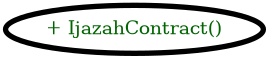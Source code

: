 @startuml

/' diagram meta data start
config=CallConfiguration;
{
  "rootMethod": "id.my.abdillah.skripsi.contract.contract.IjazahContract#IjazahContract()",
  "projectClassification": {
    "searchMode": "OpenProject", // OpenProject, AllProjects
    "includedProjects": "",
    "pathEndKeywords": "*.impl",
    "isClientPath": "",
    "isClientName": "",
    "isTestPath": "",
    "isTestName": "",
    "isMappingPath": "",
    "isMappingName": "",
    "isDataAccessPath": "",
    "isDataAccessName": "",
    "isDataStructurePath": "",
    "isDataStructureName": "",
    "isInterfaceStructuresPath": "",
    "isInterfaceStructuresName": "",
    "isEntryPointPath": "",
    "isEntryPointName": ""
  },
  "graphRestriction": {
    "classPackageExcludeFilter": "",
    "classPackageIncludeFilter": "",
    "classNameExcludeFilter": "",
    "classNameIncludeFilter": "",
    "methodNameExcludeFilter": "",
    "methodNameIncludeFilter": "",
    "removeByInheritance": "", // inheritance/annotation based filtering is done in a second step
    "removeByAnnotation": "",
    "removeByClassPackage": "", // cleanup the graph after inheritance/annotation based filtering is done
    "removeByClassName": "",
    "cutMappings": false,
    "cutEnum": true,
    "cutTests": true,
    "cutClient": true,
    "cutDataAccess": true,
    "cutInterfaceStructures": true,
    "cutDataStructures": true,
    "cutGetterAndSetter": true,
    "cutConstructors": true
  },
  "graphTraversal": {
    "forwardDepth": 3,
    "backwardDepth": 3,
    "classPackageExcludeFilter": "",
    "classPackageIncludeFilter": "",
    "classNameExcludeFilter": "",
    "classNameIncludeFilter": "",
    "methodNameExcludeFilter": "",
    "methodNameIncludeFilter": "",
    "hideMappings": false,
    "hideDataStructures": false,
    "hidePrivateMethods": true,
    "hideInterfaceCalls": true, // indirection: implementation -> interface (is hidden) -> implementation
    "onlyShowApplicationEntryPoints": false // root node is included
  },
  "details": {
    "aggregation": "None", // ByClass, GroupByClass, None
    "showMethodParametersTypes": true,
    "showMethodParametersNames": true,
    "showMethodReturnType": true,
    "showPackageLevels": 4,
    "showCallOrder": true,
    "edgeMode": "MethodsOnly", // TypesOnly, MethodsOnly, TypesAndMethods, MethodsAndDirectTypeUsage
    "showDetailedClassStructure": true
  },
  "rootClass": "id.my.abdillah.skripsi.contract.contract.IjazahContract"
}
diagram meta data end '/



digraph g {
    rankdir="LR"
    splines=polyline
    

'nodes 
IjazahContract1074917221XXXIjazahContract0[
	label="+ IjazahContract()"
	tooltip="IjazahContract

null"
	penwidth=4
	fontcolor=darkgreen
];

'edges    

    
}
@enduml